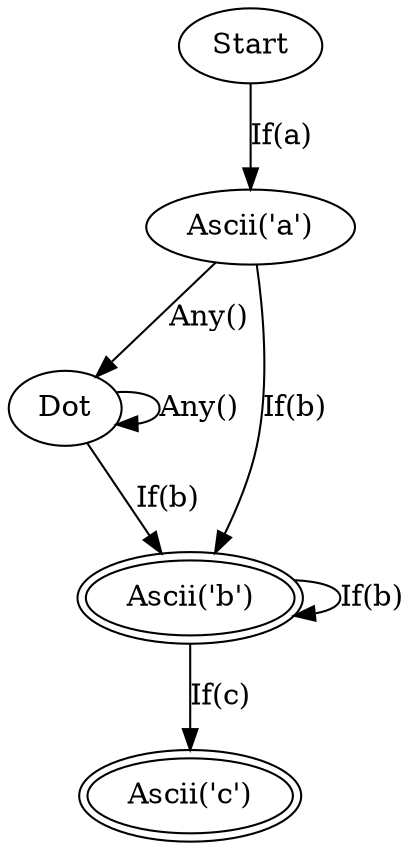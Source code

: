 digraph FSM {
node0 [label="Start"];
node0 -> node1 [label="If(a)"];
node1 [label="Ascii('a')"];
node1 -> node2 [label="Any()"];
node1 -> node3 [label="If(b)"];
node2 [label="Dot"];
node2 -> node2 [label="Any()"];
node2 -> node3 [label="If(b)"];
node3 [label="Ascii('b')", peripheries=2];
node3 -> node3 [label="If(b)"];
node3 -> node4 [label="If(c)"];
node4 [label="Ascii('c')", peripheries=2];
}